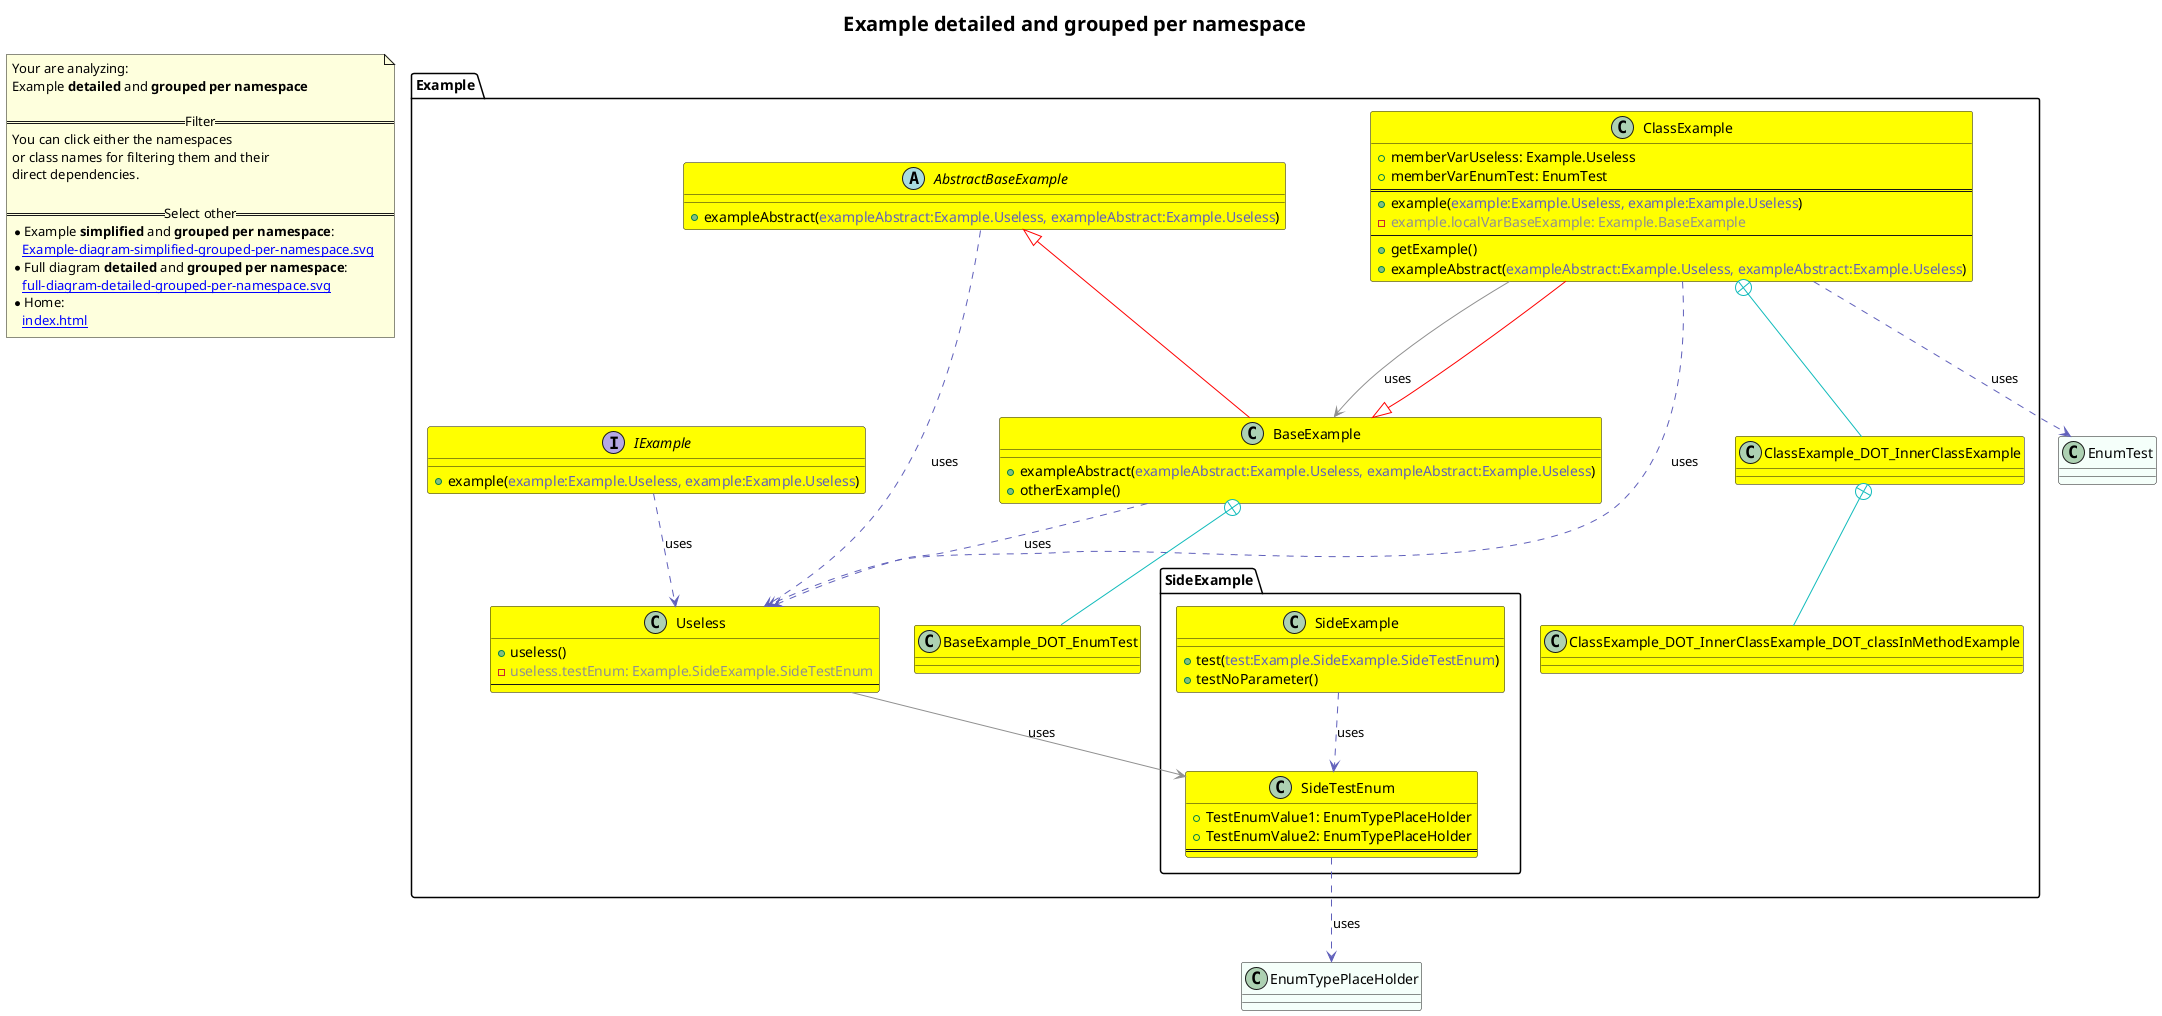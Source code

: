 @startuml
title <size:20>Example **detailed** and **grouped per namespace**</size>
note "Your are analyzing:\nExample **detailed** and **grouped per namespace**\n\n==Filter==\nYou can click either the namespaces \nor class names for filtering them and their\ndirect dependencies.\n\n==Select other==\n* Example **simplified** and **grouped per namespace**:\n   [[Example-diagram-simplified-grouped-per-namespace.svg]]\n* Full diagram **detailed** and **grouped per namespace**:\n   [[full-diagram-detailed-grouped-per-namespace.svg]]\n* Home:\n   [[index.html]]" as FloatingNote
class EnumTest [[EnumTest-diagram-detailed-grouped-per-namespace.svg]] #MintCream {
}
class EnumTypePlaceHolder [[EnumTypePlaceHolder-diagram-detailed-grouped-per-namespace.svg]] #MintCream {
}
' Closing all previous_sub_namespace_list namespace None because file analysis is finished.
namespace Example [[Example-diagram-detailed-grouped-per-namespace.svg]] {
class Example.ClassExample [[Example.ClassExample-diagram-detailed-grouped-per-namespace.svg]] #yellow {
  + memberVarUseless: Example.Useless
  + memberVarEnumTest: EnumTest
==
  + example(<font color="6060BB">example:Example.Useless, example:Example.Useless</font>)
  - <font color="909090">example.localVarBaseExample: Example.BaseExample</font>
--
  + getExample(<font color="6060BB"></font>)
  + exampleAbstract(<font color="6060BB">exampleAbstract:Example.Useless, exampleAbstract:Example.Useless</font>)
}
class Example.BaseExample [[Example.BaseExample-diagram-detailed-grouped-per-namespace.svg]] #yellow {
  + exampleAbstract(<font color="6060BB">exampleAbstract:Example.Useless, exampleAbstract:Example.Useless</font>)
  + otherExample(<font color="6060BB"></font>)
}
class Example.Useless [[Example.Useless-diagram-detailed-grouped-per-namespace.svg]] #yellow {
  + useless(<font color="6060BB"></font>)
  - <font color="909090">useless.testEnum: Example.SideExample.SideTestEnum</font>
--
}
class Example.ClassExample_DOT_InnerClassExample [[Example.ClassExample_DOT_InnerClassExample-diagram-detailed-grouped-per-namespace.svg]] #yellow {
}
class Example.ClassExample_DOT_InnerClassExample_DOT_classInMethodExample [[Example.ClassExample_DOT_InnerClassExample_DOT_classInMethodExample-diagram-detailed-grouped-per-namespace.svg]] #yellow {
}
interface Example.IExample [[Example.IExample-diagram-detailed-grouped-per-namespace.svg]] #yellow {
  + example(<font color="6060BB">example:Example.Useless, example:Example.Useless</font>)
}
class Example.BaseExample_DOT_EnumTest [[Example.BaseExample_DOT_EnumTest-diagram-detailed-grouped-per-namespace.svg]] #yellow {
}
abstract class Example.AbstractBaseExample [[Example.AbstractBaseExample-diagram-detailed-grouped-per-namespace.svg]] #yellow {
  + exampleAbstract(<font color="6060BB">exampleAbstract:Example.Useless, exampleAbstract:Example.Useless</font>)
}
'Compared namespace Example [[Example-diagram-detailed-grouped-per-namespace.svg]] { with last element of }
' Closing all previous_sub_namespace_list namespace None because file analysis is finished.
' Closing namespace Example
}
namespace Example [[Example-diagram-detailed-grouped-per-namespace.svg]] {
namespace Example.SideExample [[Example.SideExample-diagram-detailed-grouped-per-namespace.svg]] {
  class Example.SideExample.SideTestEnum [[Example.SideExample.SideTestEnum-diagram-detailed-grouped-per-namespace.svg]] #yellow {
    + TestEnumValue1: EnumTypePlaceHolder
    + TestEnumValue2: EnumTypePlaceHolder
==
  }
  class Example.SideExample.SideExample [[Example.SideExample.SideExample-diagram-detailed-grouped-per-namespace.svg]] #yellow {
    + test(<font color="6060BB">test:Example.SideExample.SideTestEnum</font>)
    + testNoParameter(<font color="6060BB"></font>)
  }
'Compared namespace Example.SideExample [[Example.SideExample-diagram-detailed-grouped-per-namespace.svg]] { with last element of   }
' Closing all previous_sub_namespace_list namespace None because file analysis is finished.
' Closing namespace SideExample
}
' Closing namespace Example
}
 ' *************************************** 
 ' *************************************** 
 ' *************************************** 
' Class relations extracted from namespace:
' 
' Class relations extracted from namespace:
' Example
Example.BaseExample <|-[#red]- Example.ClassExample
Example.ClassExample +-[#10BBBB]- Example.ClassExample_DOT_InnerClassExample 
Example.ClassExample .[#6060BB].> Example.Useless  : uses 
Example.ClassExample .[#6060BB].> EnumTest  : uses 
Example.ClassExample -[#909090]-> Example.BaseExample  : uses 
Example.AbstractBaseExample <|-[#red]- Example.BaseExample
Example.BaseExample +-[#10BBBB]- Example.BaseExample_DOT_EnumTest 
Example.BaseExample .[#6060BB].> Example.Useless  : uses 
Example.Useless -[#909090]-> Example.SideExample.SideTestEnum  : uses 
Example.ClassExample_DOT_InnerClassExample +-[#10BBBB]- Example.ClassExample_DOT_InnerClassExample_DOT_classInMethodExample 
Example.IExample .[#6060BB].> Example.Useless  : uses 
Example.AbstractBaseExample .[#6060BB].> Example.Useless  : uses 
' Class relations extracted from namespace:
' Example.SideExample
Example.SideExample.SideTestEnum .[#6060BB].> EnumTypePlaceHolder  : uses 
Example.SideExample.SideExample .[#6060BB].> Example.SideExample.SideTestEnum  : uses 
@enduml